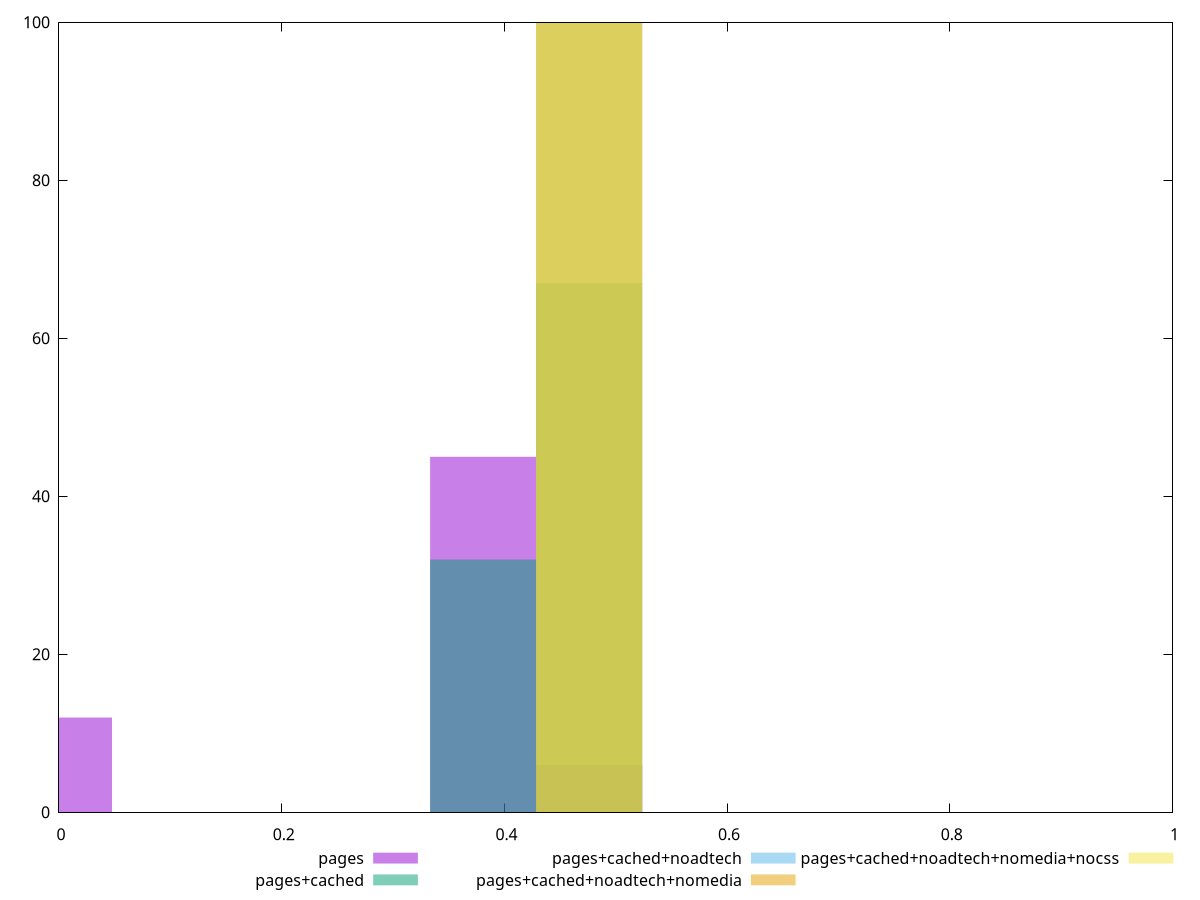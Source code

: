 reset

$pages <<EOF
1.0474406816989328 37
0.38088752061779374 45
0.4761094007722422 6
0 12
EOF

$pagesCached <<EOF
1.0474406816989328 1
0.38088752061779374 32
0.4761094007722422 67
EOF

$pagesCachedNoadtech <<EOF
0.4761094007722422 100
EOF

$pagesCachedNoadtechNomedia <<EOF
0.4761094007722422 100
EOF

$pagesCachedNoadtechNomediaNocss <<EOF
0.4761094007722422 100
EOF

set key outside below
set boxwidth 0.09522188015444844
set xrange [0:1]
set yrange [0:100]
set trange [0:100]
set style fill transparent solid 0.5 noborder
set terminal svg size 640, 530 enhanced background rgb 'white'
set output "report_00009_2021-02-08T22-37-41.559Z/uses-rel-preload/comparison/histogram/all_score.svg"

plot $pages title "pages" with boxes, \
     $pagesCached title "pages+cached" with boxes, \
     $pagesCachedNoadtech title "pages+cached+noadtech" with boxes, \
     $pagesCachedNoadtechNomedia title "pages+cached+noadtech+nomedia" with boxes, \
     $pagesCachedNoadtechNomediaNocss title "pages+cached+noadtech+nomedia+nocss" with boxes

reset
